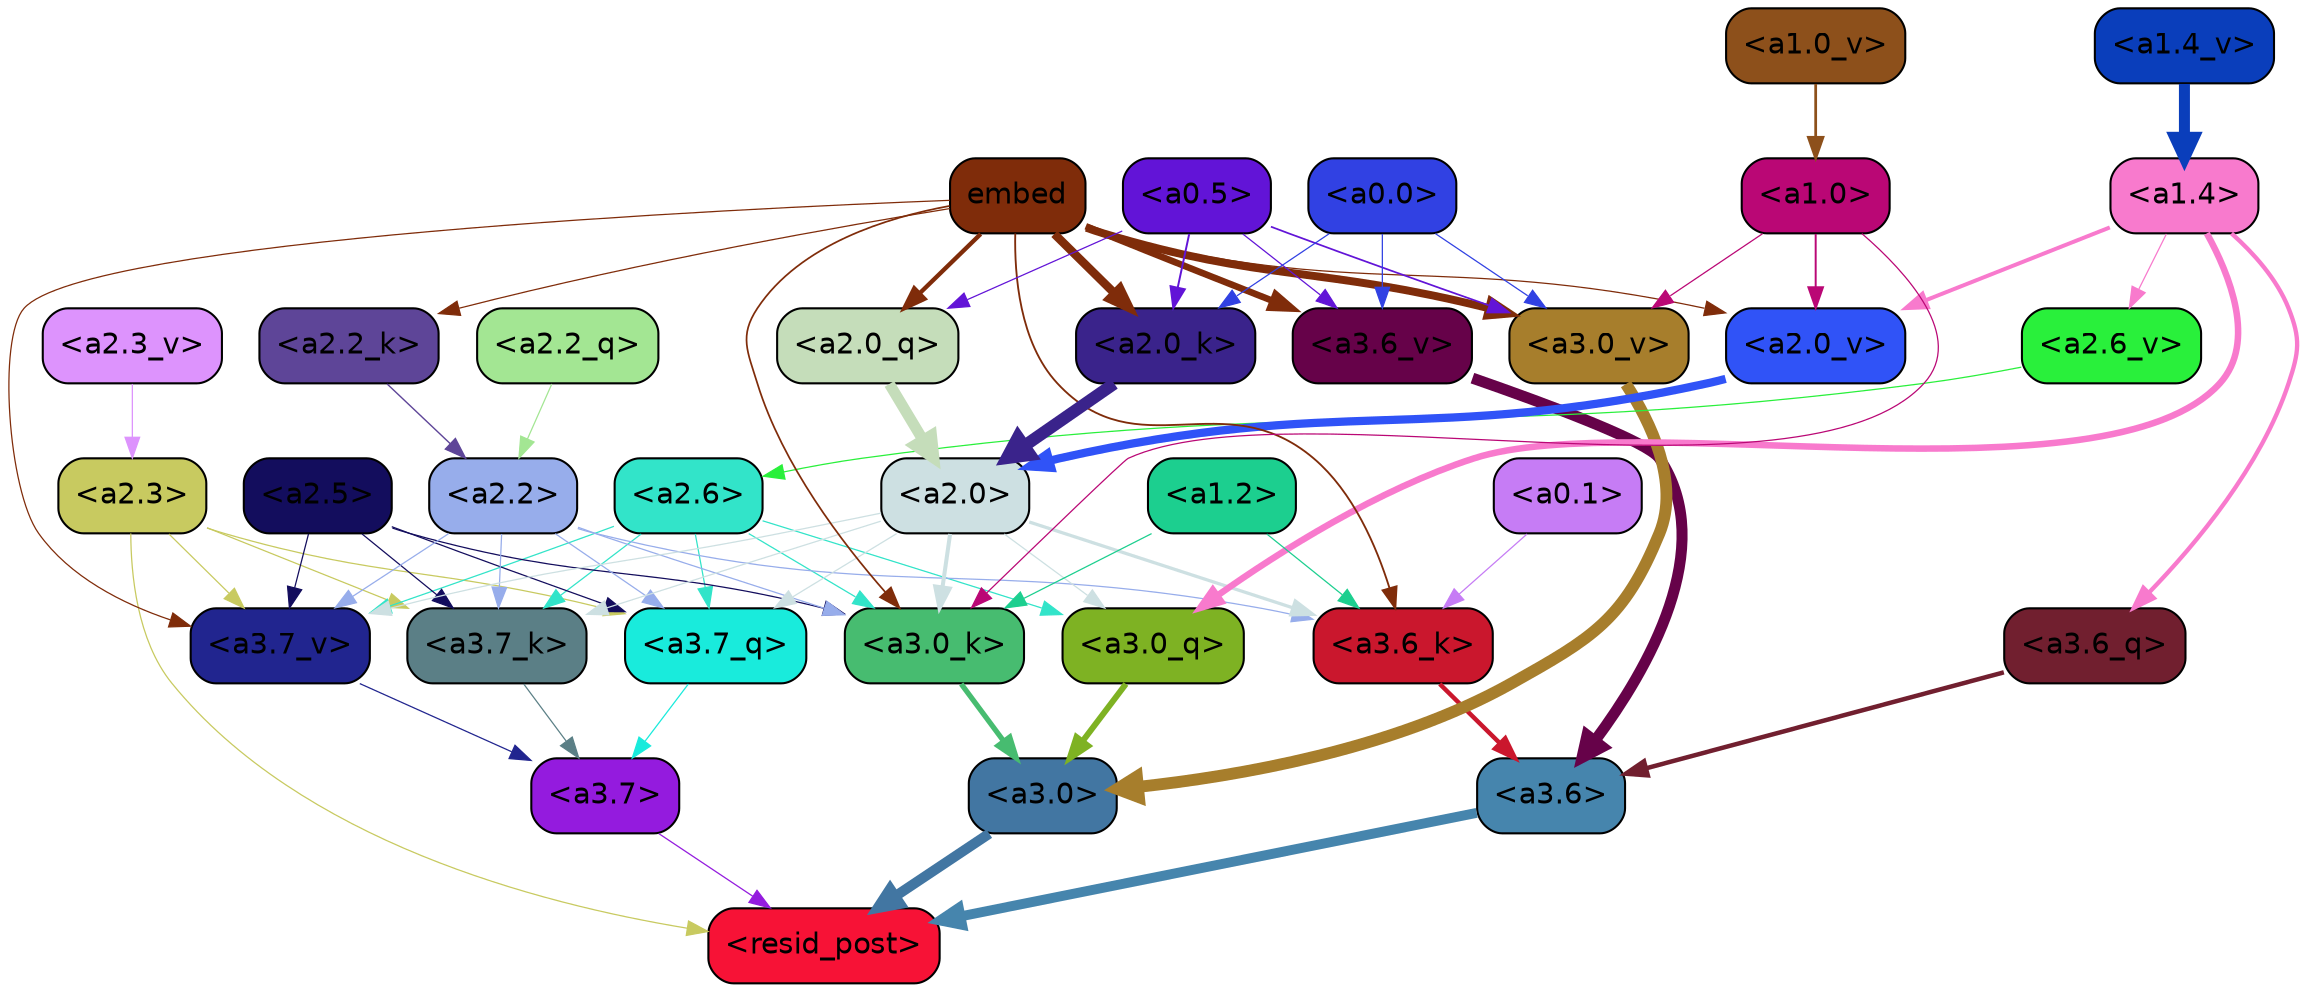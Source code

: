 strict digraph "" {
	graph [bgcolor=transparent,
		layout=dot,
		overlap=false,
		splines=true
	];
	"<a3.7>"	[color=black,
		fillcolor="#941bde",
		fontname=Helvetica,
		shape=box,
		style="filled, rounded"];
	"<resid_post>"	[color=black,
		fillcolor="#f71236",
		fontname=Helvetica,
		shape=box,
		style="filled, rounded"];
	"<a3.7>" -> "<resid_post>"	[color="#941bde",
		penwidth=0.6];
	"<a3.6>"	[color=black,
		fillcolor="#4685ad",
		fontname=Helvetica,
		shape=box,
		style="filled, rounded"];
	"<a3.6>" -> "<resid_post>"	[color="#4685ad",
		penwidth=4.751592040061951];
	"<a3.0>"	[color=black,
		fillcolor="#4276a2",
		fontname=Helvetica,
		shape=box,
		style="filled, rounded"];
	"<a3.0>" -> "<resid_post>"	[color="#4276a2",
		penwidth=4.904066681861877];
	"<a2.3>"	[color=black,
		fillcolor="#c8ca60",
		fontname=Helvetica,
		shape=box,
		style="filled, rounded"];
	"<a2.3>" -> "<resid_post>"	[color="#c8ca60",
		penwidth=0.6];
	"<a3.7_q>"	[color=black,
		fillcolor="#19ebdc",
		fontname=Helvetica,
		shape=box,
		style="filled, rounded"];
	"<a2.3>" -> "<a3.7_q>"	[color="#c8ca60",
		penwidth=0.6];
	"<a3.7_k>"	[color=black,
		fillcolor="#5b7f86",
		fontname=Helvetica,
		shape=box,
		style="filled, rounded"];
	"<a2.3>" -> "<a3.7_k>"	[color="#c8ca60",
		penwidth=0.6069068089127541];
	"<a3.7_v>"	[color=black,
		fillcolor="#21258f",
		fontname=Helvetica,
		shape=box,
		style="filled, rounded"];
	"<a2.3>" -> "<a3.7_v>"	[color="#c8ca60",
		penwidth=0.6];
	"<a3.7_q>" -> "<a3.7>"	[color="#19ebdc",
		penwidth=0.6];
	"<a3.6_q>"	[color=black,
		fillcolor="#711f2f",
		fontname=Helvetica,
		shape=box,
		style="filled, rounded"];
	"<a3.6_q>" -> "<a3.6>"	[color="#711f2f",
		penwidth=2.160832464694977];
	"<a3.0_q>"	[color=black,
		fillcolor="#7eb223",
		fontname=Helvetica,
		shape=box,
		style="filled, rounded"];
	"<a3.0_q>" -> "<a3.0>"	[color="#7eb223",
		penwidth=2.870753765106201];
	"<a3.7_k>" -> "<a3.7>"	[color="#5b7f86",
		penwidth=0.6];
	"<a3.6_k>"	[color=black,
		fillcolor="#ca172d",
		fontname=Helvetica,
		shape=box,
		style="filled, rounded"];
	"<a3.6_k>" -> "<a3.6>"	[color="#ca172d",
		penwidth=2.13908451795578];
	"<a3.0_k>"	[color=black,
		fillcolor="#47bc70",
		fontname=Helvetica,
		shape=box,
		style="filled, rounded"];
	"<a3.0_k>" -> "<a3.0>"	[color="#47bc70",
		penwidth=2.520303964614868];
	"<a3.7_v>" -> "<a3.7>"	[color="#21258f",
		penwidth=0.6];
	"<a3.6_v>"	[color=black,
		fillcolor="#660249",
		fontname=Helvetica,
		shape=box,
		style="filled, rounded"];
	"<a3.6_v>" -> "<a3.6>"	[color="#660249",
		penwidth=5.297133803367615];
	"<a3.0_v>"	[color=black,
		fillcolor="#a77e2c",
		fontname=Helvetica,
		shape=box,
		style="filled, rounded"];
	"<a3.0_v>" -> "<a3.0>"	[color="#a77e2c",
		penwidth=5.680712580680847];
	"<a2.6>"	[color=black,
		fillcolor="#32e4c9",
		fontname=Helvetica,
		shape=box,
		style="filled, rounded"];
	"<a2.6>" -> "<a3.7_q>"	[color="#32e4c9",
		penwidth=0.6];
	"<a2.6>" -> "<a3.0_q>"	[color="#32e4c9",
		penwidth=0.6];
	"<a2.6>" -> "<a3.7_k>"	[color="#32e4c9",
		penwidth=0.6];
	"<a2.6>" -> "<a3.0_k>"	[color="#32e4c9",
		penwidth=0.6];
	"<a2.6>" -> "<a3.7_v>"	[color="#32e4c9",
		penwidth=0.6];
	"<a2.5>"	[color=black,
		fillcolor="#130d5d",
		fontname=Helvetica,
		shape=box,
		style="filled, rounded"];
	"<a2.5>" -> "<a3.7_q>"	[color="#130d5d",
		penwidth=0.6];
	"<a2.5>" -> "<a3.7_k>"	[color="#130d5d",
		penwidth=0.6];
	"<a2.5>" -> "<a3.0_k>"	[color="#130d5d",
		penwidth=0.6];
	"<a2.5>" -> "<a3.7_v>"	[color="#130d5d",
		penwidth=0.6];
	"<a2.2>"	[color=black,
		fillcolor="#97adeb",
		fontname=Helvetica,
		shape=box,
		style="filled, rounded"];
	"<a2.2>" -> "<a3.7_q>"	[color="#97adeb",
		penwidth=0.6];
	"<a2.2>" -> "<a3.7_k>"	[color="#97adeb",
		penwidth=0.6];
	"<a2.2>" -> "<a3.6_k>"	[color="#97adeb",
		penwidth=0.6];
	"<a2.2>" -> "<a3.0_k>"	[color="#97adeb",
		penwidth=0.6];
	"<a2.2>" -> "<a3.7_v>"	[color="#97adeb",
		penwidth=0.6];
	"<a2.0>"	[color=black,
		fillcolor="#cde0e2",
		fontname=Helvetica,
		shape=box,
		style="filled, rounded"];
	"<a2.0>" -> "<a3.7_q>"	[color="#cde0e2",
		penwidth=0.6];
	"<a2.0>" -> "<a3.0_q>"	[color="#cde0e2",
		penwidth=0.6];
	"<a2.0>" -> "<a3.7_k>"	[color="#cde0e2",
		penwidth=0.6];
	"<a2.0>" -> "<a3.6_k>"	[color="#cde0e2",
		penwidth=1.564806342124939];
	"<a2.0>" -> "<a3.0_k>"	[color="#cde0e2",
		penwidth=1.9353990852832794];
	"<a2.0>" -> "<a3.7_v>"	[color="#cde0e2",
		penwidth=0.6];
	"<a1.4>"	[color=black,
		fillcolor="#f87acd",
		fontname=Helvetica,
		shape=box,
		style="filled, rounded"];
	"<a1.4>" -> "<a3.6_q>"	[color="#f87acd",
		penwidth=2.0727532356977463];
	"<a1.4>" -> "<a3.0_q>"	[color="#f87acd",
		penwidth=3.1279823780059814];
	"<a2.6_v>"	[color=black,
		fillcolor="#29f03b",
		fontname=Helvetica,
		shape=box,
		style="filled, rounded"];
	"<a1.4>" -> "<a2.6_v>"	[color="#f87acd",
		penwidth=0.6];
	"<a2.0_v>"	[color=black,
		fillcolor="#3053f7",
		fontname=Helvetica,
		shape=box,
		style="filled, rounded"];
	"<a1.4>" -> "<a2.0_v>"	[color="#f87acd",
		penwidth=1.9170897603034973];
	"<a1.2>"	[color=black,
		fillcolor="#1ccf8f",
		fontname=Helvetica,
		shape=box,
		style="filled, rounded"];
	"<a1.2>" -> "<a3.6_k>"	[color="#1ccf8f",
		penwidth=0.6];
	"<a1.2>" -> "<a3.0_k>"	[color="#1ccf8f",
		penwidth=0.6];
	"<a0.1>"	[color=black,
		fillcolor="#c67cf5",
		fontname=Helvetica,
		shape=box,
		style="filled, rounded"];
	"<a0.1>" -> "<a3.6_k>"	[color="#c67cf5",
		penwidth=0.6];
	embed	[color=black,
		fillcolor="#7f2c0a",
		fontname=Helvetica,
		shape=box,
		style="filled, rounded"];
	embed -> "<a3.6_k>"	[color="#7f2c0a",
		penwidth=0.8915999233722687];
	embed -> "<a3.0_k>"	[color="#7f2c0a",
		penwidth=0.832088902592659];
	embed -> "<a3.7_v>"	[color="#7f2c0a",
		penwidth=0.6];
	embed -> "<a3.6_v>"	[color="#7f2c0a",
		penwidth=3.1840110421180725];
	embed -> "<a3.0_v>"	[color="#7f2c0a",
		penwidth=3.8132747188210487];
	"<a2.0_q>"	[color=black,
		fillcolor="#c5ddba",
		fontname=Helvetica,
		shape=box,
		style="filled, rounded"];
	embed -> "<a2.0_q>"	[color="#7f2c0a",
		penwidth=2.084651827812195];
	"<a2.2_k>"	[color=black,
		fillcolor="#5e4598",
		fontname=Helvetica,
		shape=box,
		style="filled, rounded"];
	embed -> "<a2.2_k>"	[color="#7f2c0a",
		penwidth=0.6];
	"<a2.0_k>"	[color=black,
		fillcolor="#3a238b",
		fontname=Helvetica,
		shape=box,
		style="filled, rounded"];
	embed -> "<a2.0_k>"	[color="#7f2c0a",
		penwidth=4.084526404738426];
	embed -> "<a2.0_v>"	[color="#7f2c0a",
		penwidth=0.6];
	"<a1.0>"	[color=black,
		fillcolor="#ba0775",
		fontname=Helvetica,
		shape=box,
		style="filled, rounded"];
	"<a1.0>" -> "<a3.0_k>"	[color="#ba0775",
		penwidth=0.6];
	"<a1.0>" -> "<a3.0_v>"	[color="#ba0775",
		penwidth=0.6];
	"<a1.0>" -> "<a2.0_v>"	[color="#ba0775",
		penwidth=0.9450988052412868];
	"<a0.5>"	[color=black,
		fillcolor="#6214d7",
		fontname=Helvetica,
		shape=box,
		style="filled, rounded"];
	"<a0.5>" -> "<a3.6_v>"	[color="#6214d7",
		penwidth=0.6];
	"<a0.5>" -> "<a3.0_v>"	[color="#6214d7",
		penwidth=0.8331108838319778];
	"<a0.5>" -> "<a2.0_q>"	[color="#6214d7",
		penwidth=0.6];
	"<a0.5>" -> "<a2.0_k>"	[color="#6214d7",
		penwidth=0.9412797391414642];
	"<a0.0>"	[color=black,
		fillcolor="#3141e3",
		fontname=Helvetica,
		shape=box,
		style="filled, rounded"];
	"<a0.0>" -> "<a3.6_v>"	[color="#3141e3",
		penwidth=0.6];
	"<a0.0>" -> "<a3.0_v>"	[color="#3141e3",
		penwidth=0.6];
	"<a0.0>" -> "<a2.0_k>"	[color="#3141e3",
		penwidth=0.6];
	"<a2.2_q>"	[color=black,
		fillcolor="#a3e693",
		fontname=Helvetica,
		shape=box,
		style="filled, rounded"];
	"<a2.2_q>" -> "<a2.2>"	[color="#a3e693",
		penwidth=0.6];
	"<a2.0_q>" -> "<a2.0>"	[color="#c5ddba",
		penwidth=5.29856276512146];
	"<a2.2_k>" -> "<a2.2>"	[color="#5e4598",
		penwidth=0.6722683310508728];
	"<a2.0_k>" -> "<a2.0>"	[color="#3a238b",
		penwidth=5.859246134757996];
	"<a2.6_v>" -> "<a2.6>"	[color="#29f03b",
		penwidth=0.6];
	"<a2.3_v>"	[color=black,
		fillcolor="#dd93fd",
		fontname=Helvetica,
		shape=box,
		style="filled, rounded"];
	"<a2.3_v>" -> "<a2.3>"	[color="#dd93fd",
		penwidth=0.6];
	"<a2.0_v>" -> "<a2.0>"	[color="#3053f7",
		penwidth=3.9621697664260864];
	"<a1.4_v>"	[color=black,
		fillcolor="#0a3ebb",
		fontname=Helvetica,
		shape=box,
		style="filled, rounded"];
	"<a1.4_v>" -> "<a1.4>"	[color="#0a3ebb",
		penwidth=5.280138969421387];
	"<a1.0_v>"	[color=black,
		fillcolor="#8d501b",
		fontname=Helvetica,
		shape=box,
		style="filled, rounded"];
	"<a1.0_v>" -> "<a1.0>"	[color="#8d501b",
		penwidth=1.318962275981903];
}
